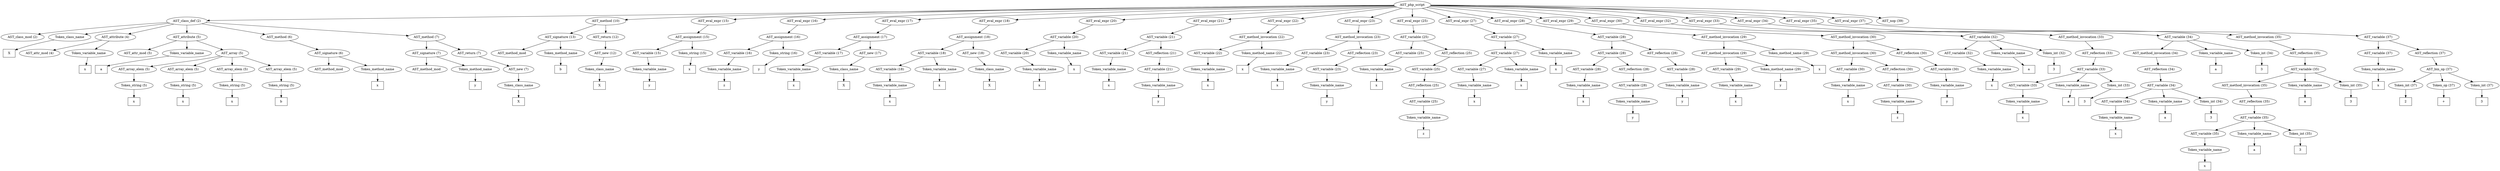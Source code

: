 /*
 * AST in dot format generated by phc -- the PHP compiler
 */

digraph AST {
node_0 [label="AST_php_script"];
node_1 [label="AST_class_def (2)"];
node_2 [label="AST_class_mod (2)"];
node_3 [label="Token_class_name"];
node_4 [label="X", shape=box]
node_3 -> node_4;
node_5 [label="AST_attribute (4)"];
node_6 [label="AST_attr_mod (4)"];
node_7 [label="Token_variable_name"];
node_8 [label="x", shape=box]
node_7 -> node_8;
node_5 -> node_7;
node_5 -> node_6;
node_9 [label="AST_attribute (5)"];
node_10 [label="AST_attr_mod (5)"];
node_11 [label="Token_variable_name"];
node_12 [label="a", shape=box]
node_11 -> node_12;
node_13 [label="AST_array (5)"];
node_14 [label="AST_array_elem (5)"];
node_15 [label="Token_string (5)"];
node_16 [label="x", shape=box]
node_15 -> node_16;
node_14 -> node_15;
node_17 [label="AST_array_elem (5)"];
node_18 [label="Token_string (5)"];
node_19 [label="x", shape=box]
node_18 -> node_19;
node_17 -> node_18;
node_20 [label="AST_array_elem (5)"];
node_21 [label="Token_string (5)"];
node_22 [label="x", shape=box]
node_21 -> node_22;
node_20 -> node_21;
node_23 [label="AST_array_elem (5)"];
node_24 [label="Token_string (5)"];
node_25 [label="b", shape=box]
node_24 -> node_25;
node_23 -> node_24;
node_13 -> node_23;
node_13 -> node_20;
node_13 -> node_17;
node_13 -> node_14;
node_9 -> node_13;
node_9 -> node_11;
node_9 -> node_10;
node_26 [label="AST_method (6)"];
node_27 [label="AST_signature (6)"];
node_28 [label="AST_method_mod"];
node_29 [label="Token_method_name"];
node_30 [label="x", shape=box]
node_29 -> node_30;
node_27 -> node_29;
node_27 -> node_28;
node_26 -> node_27;
node_31 [label="AST_method (7)"];
node_32 [label="AST_signature (7)"];
node_33 [label="AST_method_mod"];
node_34 [label="Token_method_name"];
node_35 [label="y", shape=box]
node_34 -> node_35;
node_32 -> node_34;
node_32 -> node_33;
node_36 [label="AST_return (7)"];
node_37 [label="AST_new (7)"];
node_38 [label="Token_class_name"];
node_39 [label="X", shape=box]
node_38 -> node_39;
node_37 -> node_38;
node_36 -> node_37;
node_31 -> node_36;
node_31 -> node_32;
node_1 -> node_31;
node_1 -> node_26;
node_1 -> node_9;
node_1 -> node_5;
node_1 -> node_3;
node_1 -> node_2;
node_40 [label="AST_method (10)"];
node_41 [label="AST_signature (13)"];
node_42 [label="AST_method_mod"];
node_43 [label="Token_method_name"];
node_44 [label="b", shape=box]
node_43 -> node_44;
node_41 -> node_43;
node_41 -> node_42;
node_45 [label="AST_return (12)"];
node_46 [label="AST_new (12)"];
node_47 [label="Token_class_name"];
node_48 [label="X", shape=box]
node_47 -> node_48;
node_46 -> node_47;
node_45 -> node_46;
node_40 -> node_45;
node_40 -> node_41;
node_49 [label="AST_eval_expr (15)"];
node_50 [label="AST_assignment (15)"];
node_51 [label="AST_variable (15)"];
node_52 [label="Token_variable_name"];
node_53 [label="y", shape=box]
node_52 -> node_53;
node_51 -> node_52;
node_54 [label="Token_string (15)"];
node_55 [label="x", shape=box]
node_54 -> node_55;
node_50 -> node_54;
node_50 -> node_51;
node_49 -> node_50;
node_56 [label="AST_eval_expr (16)"];
node_57 [label="AST_assignment (16)"];
node_58 [label="AST_variable (16)"];
node_59 [label="Token_variable_name"];
node_60 [label="z", shape=box]
node_59 -> node_60;
node_58 -> node_59;
node_61 [label="Token_string (16)"];
node_62 [label="y", shape=box]
node_61 -> node_62;
node_57 -> node_61;
node_57 -> node_58;
node_56 -> node_57;
node_63 [label="AST_eval_expr (17)"];
node_64 [label="AST_assignment (17)"];
node_65 [label="AST_variable (17)"];
node_66 [label="Token_variable_name"];
node_67 [label="x", shape=box]
node_66 -> node_67;
node_65 -> node_66;
node_68 [label="AST_new (17)"];
node_69 [label="Token_class_name"];
node_70 [label="X", shape=box]
node_69 -> node_70;
node_68 -> node_69;
node_64 -> node_68;
node_64 -> node_65;
node_63 -> node_64;
node_71 [label="AST_eval_expr (18)"];
node_72 [label="AST_assignment (18)"];
node_73 [label="AST_variable (18)"];
node_74 [label="AST_variable (18)"];
node_75 [label="Token_variable_name"];
node_76 [label="x", shape=box]
node_75 -> node_76;
node_74 -> node_75;
node_77 [label="Token_variable_name"];
node_78 [label="x", shape=box]
node_77 -> node_78;
node_73 -> node_77;
node_73 -> node_74;
node_79 [label="AST_new (18)"];
node_80 [label="Token_class_name"];
node_81 [label="X", shape=box]
node_80 -> node_81;
node_79 -> node_80;
node_72 -> node_79;
node_72 -> node_73;
node_71 -> node_72;
node_82 [label="AST_eval_expr (20)"];
node_83 [label="AST_variable (20)"];
node_84 [label="AST_variable (20)"];
node_85 [label="Token_variable_name"];
node_86 [label="x", shape=box]
node_85 -> node_86;
node_84 -> node_85;
node_87 [label="Token_variable_name"];
node_88 [label="x", shape=box]
node_87 -> node_88;
node_83 -> node_87;
node_83 -> node_84;
node_82 -> node_83;
node_89 [label="AST_eval_expr (21)"];
node_90 [label="AST_variable (21)"];
node_91 [label="AST_variable (21)"];
node_92 [label="Token_variable_name"];
node_93 [label="x", shape=box]
node_92 -> node_93;
node_91 -> node_92;
node_94 [label="AST_reflection (21)"];
node_95 [label="AST_variable (21)"];
node_96 [label="Token_variable_name"];
node_97 [label="y", shape=box]
node_96 -> node_97;
node_95 -> node_96;
node_94 -> node_95;
node_90 -> node_94;
node_90 -> node_91;
node_89 -> node_90;
node_98 [label="AST_eval_expr (22)"];
node_99 [label="AST_method_invocation (22)"];
node_100 [label="AST_variable (22)"];
node_101 [label="Token_variable_name"];
node_102 [label="x", shape=box]
node_101 -> node_102;
node_100 -> node_101;
node_103 [label="Token_method_name (22)"];
node_104 [label="x", shape=box]
node_103 -> node_104;
node_99 -> node_103;
node_99 -> node_100;
node_98 -> node_99;
node_105 [label="AST_eval_expr (23)"];
node_106 [label="AST_method_invocation (23)"];
node_107 [label="AST_variable (23)"];
node_108 [label="Token_variable_name"];
node_109 [label="x", shape=box]
node_108 -> node_109;
node_107 -> node_108;
node_110 [label="AST_reflection (23)"];
node_111 [label="AST_variable (23)"];
node_112 [label="Token_variable_name"];
node_113 [label="y", shape=box]
node_112 -> node_113;
node_111 -> node_112;
node_110 -> node_111;
node_106 -> node_110;
node_106 -> node_107;
node_105 -> node_106;
node_114 [label="AST_eval_expr (25)"];
node_115 [label="AST_variable (25)"];
node_116 [label="AST_variable (25)"];
node_117 [label="Token_variable_name"];
node_118 [label="x", shape=box]
node_117 -> node_118;
node_116 -> node_117;
node_119 [label="AST_reflection (25)"];
node_120 [label="AST_variable (25)"];
node_121 [label="AST_reflection (25)"];
node_122 [label="AST_variable (25)"];
node_123 [label="Token_variable_name"];
node_124 [label="z", shape=box]
node_123 -> node_124;
node_122 -> node_123;
node_121 -> node_122;
node_120 -> node_121;
node_119 -> node_120;
node_115 -> node_119;
node_115 -> node_116;
node_114 -> node_115;
node_125 [label="AST_eval_expr (27)"];
node_126 [label="AST_variable (27)"];
node_127 [label="AST_variable (27)"];
node_128 [label="AST_variable (27)"];
node_129 [label="Token_variable_name"];
node_130 [label="x", shape=box]
node_129 -> node_130;
node_128 -> node_129;
node_131 [label="Token_variable_name"];
node_132 [label="x", shape=box]
node_131 -> node_132;
node_127 -> node_131;
node_127 -> node_128;
node_133 [label="Token_variable_name"];
node_134 [label="x", shape=box]
node_133 -> node_134;
node_126 -> node_133;
node_126 -> node_127;
node_125 -> node_126;
node_135 [label="AST_eval_expr (28)"];
node_136 [label="AST_variable (28)"];
node_137 [label="AST_variable (28)"];
node_138 [label="AST_variable (28)"];
node_139 [label="Token_variable_name"];
node_140 [label="x", shape=box]
node_139 -> node_140;
node_138 -> node_139;
node_141 [label="AST_reflection (28)"];
node_142 [label="AST_variable (28)"];
node_143 [label="Token_variable_name"];
node_144 [label="y", shape=box]
node_143 -> node_144;
node_142 -> node_143;
node_141 -> node_142;
node_137 -> node_141;
node_137 -> node_138;
node_145 [label="AST_reflection (28)"];
node_146 [label="AST_variable (28)"];
node_147 [label="Token_variable_name"];
node_148 [label="y", shape=box]
node_147 -> node_148;
node_146 -> node_147;
node_145 -> node_146;
node_136 -> node_145;
node_136 -> node_137;
node_135 -> node_136;
node_149 [label="AST_eval_expr (29)"];
node_150 [label="AST_method_invocation (29)"];
node_151 [label="AST_method_invocation (29)"];
node_152 [label="AST_variable (29)"];
node_153 [label="Token_variable_name"];
node_154 [label="x", shape=box]
node_153 -> node_154;
node_152 -> node_153;
node_155 [label="Token_method_name (29)"];
node_156 [label="y", shape=box]
node_155 -> node_156;
node_151 -> node_155;
node_151 -> node_152;
node_157 [label="Token_method_name (29)"];
node_158 [label="x", shape=box]
node_157 -> node_158;
node_150 -> node_157;
node_150 -> node_151;
node_149 -> node_150;
node_159 [label="AST_eval_expr (30)"];
node_160 [label="AST_method_invocation (30)"];
node_161 [label="AST_method_invocation (30)"];
node_162 [label="AST_variable (30)"];
node_163 [label="Token_variable_name"];
node_164 [label="x", shape=box]
node_163 -> node_164;
node_162 -> node_163;
node_165 [label="AST_reflection (30)"];
node_166 [label="AST_variable (30)"];
node_167 [label="Token_variable_name"];
node_168 [label="z", shape=box]
node_167 -> node_168;
node_166 -> node_167;
node_165 -> node_166;
node_161 -> node_165;
node_161 -> node_162;
node_169 [label="AST_reflection (30)"];
node_170 [label="AST_variable (30)"];
node_171 [label="Token_variable_name"];
node_172 [label="y", shape=box]
node_171 -> node_172;
node_170 -> node_171;
node_169 -> node_170;
node_160 -> node_169;
node_160 -> node_161;
node_159 -> node_160;
node_173 [label="AST_eval_expr (32)"];
node_174 [label="AST_variable (32)"];
node_175 [label="AST_variable (32)"];
node_176 [label="Token_variable_name"];
node_177 [label="x", shape=box]
node_176 -> node_177;
node_175 -> node_176;
node_178 [label="Token_variable_name"];
node_179 [label="a", shape=box]
node_178 -> node_179;
node_180 [label="Token_int (32)"];
node_181 [label="3", shape=box]
node_180 -> node_181;
node_174 -> node_180;
node_174 -> node_178;
node_174 -> node_175;
node_173 -> node_174;
node_182 [label="AST_eval_expr (33)"];
node_183 [label="AST_method_invocation (33)"];
node_184 [label="AST_reflection (33)"];
node_185 [label="AST_variable (33)"];
node_186 [label="AST_variable (33)"];
node_187 [label="Token_variable_name"];
node_188 [label="x", shape=box]
node_187 -> node_188;
node_186 -> node_187;
node_189 [label="Token_variable_name"];
node_190 [label="a", shape=box]
node_189 -> node_190;
node_191 [label="Token_int (33)"];
node_192 [label="3", shape=box]
node_191 -> node_192;
node_185 -> node_191;
node_185 -> node_189;
node_185 -> node_186;
node_184 -> node_185;
node_183 -> node_184;
node_182 -> node_183;
node_193 [label="AST_eval_expr (34)"];
node_194 [label="AST_variable (34)"];
node_195 [label="AST_method_invocation (34)"];
node_196 [label="AST_reflection (34)"];
node_197 [label="AST_variable (34)"];
node_198 [label="AST_variable (34)"];
node_199 [label="Token_variable_name"];
node_200 [label="x", shape=box]
node_199 -> node_200;
node_198 -> node_199;
node_201 [label="Token_variable_name"];
node_202 [label="a", shape=box]
node_201 -> node_202;
node_203 [label="Token_int (34)"];
node_204 [label="3", shape=box]
node_203 -> node_204;
node_197 -> node_203;
node_197 -> node_201;
node_197 -> node_198;
node_196 -> node_197;
node_195 -> node_196;
node_205 [label="Token_variable_name"];
node_206 [label="a", shape=box]
node_205 -> node_206;
node_207 [label="Token_int (34)"];
node_208 [label="3", shape=box]
node_207 -> node_208;
node_194 -> node_207;
node_194 -> node_205;
node_194 -> node_195;
node_193 -> node_194;
node_209 [label="AST_eval_expr (35)"];
node_210 [label="AST_method_invocation (35)"];
node_211 [label="AST_reflection (35)"];
node_212 [label="AST_variable (35)"];
node_213 [label="AST_method_invocation (35)"];
node_214 [label="AST_reflection (35)"];
node_215 [label="AST_variable (35)"];
node_216 [label="AST_variable (35)"];
node_217 [label="Token_variable_name"];
node_218 [label="x", shape=box]
node_217 -> node_218;
node_216 -> node_217;
node_219 [label="Token_variable_name"];
node_220 [label="a", shape=box]
node_219 -> node_220;
node_221 [label="Token_int (35)"];
node_222 [label="3", shape=box]
node_221 -> node_222;
node_215 -> node_221;
node_215 -> node_219;
node_215 -> node_216;
node_214 -> node_215;
node_213 -> node_214;
node_223 [label="Token_variable_name"];
node_224 [label="a", shape=box]
node_223 -> node_224;
node_225 [label="Token_int (35)"];
node_226 [label="3", shape=box]
node_225 -> node_226;
node_212 -> node_225;
node_212 -> node_223;
node_212 -> node_213;
node_211 -> node_212;
node_210 -> node_211;
node_209 -> node_210;
node_227 [label="AST_eval_expr (37)"];
node_228 [label="AST_variable (37)"];
node_229 [label="AST_variable (37)"];
node_230 [label="Token_variable_name"];
node_231 [label="x", shape=box]
node_230 -> node_231;
node_229 -> node_230;
node_232 [label="AST_reflection (37)"];
node_233 [label="AST_bin_op (37)"];
node_234 [label="Token_int (37)"];
node_235 [label="2", shape=box]
node_234 -> node_235;
node_236 [label="Token_op (37)"];
node_237 [label="+", shape=box]
node_236 -> node_237;
node_238 [label="Token_int (37)"];
node_239 [label="3", shape=box]
node_238 -> node_239;
node_233 -> node_238;
node_233 -> node_236;
node_233 -> node_234;
node_232 -> node_233;
node_228 -> node_232;
node_228 -> node_229;
node_227 -> node_228;
node_240 [label="AST_nop (39)"];
node_0 -> node_240;
node_0 -> node_227;
node_0 -> node_209;
node_0 -> node_193;
node_0 -> node_182;
node_0 -> node_173;
node_0 -> node_159;
node_0 -> node_149;
node_0 -> node_135;
node_0 -> node_125;
node_0 -> node_114;
node_0 -> node_105;
node_0 -> node_98;
node_0 -> node_89;
node_0 -> node_82;
node_0 -> node_71;
node_0 -> node_63;
node_0 -> node_56;
node_0 -> node_49;
node_0 -> node_40;
node_0 -> node_1;
}
